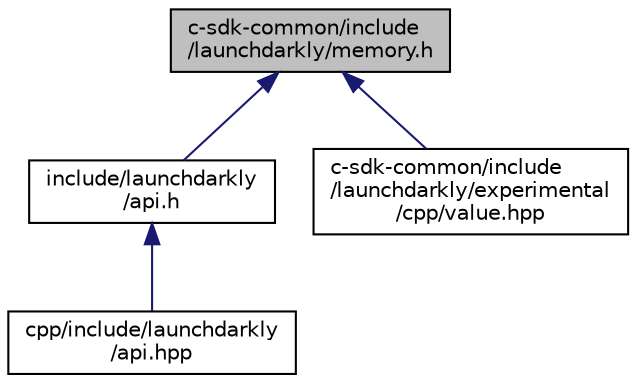 digraph "c-sdk-common/include/launchdarkly/memory.h"
{
 // LATEX_PDF_SIZE
  edge [fontname="Helvetica",fontsize="10",labelfontname="Helvetica",labelfontsize="10"];
  node [fontname="Helvetica",fontsize="10",shape=record];
  Node1 [label="c-sdk-common/include\l/launchdarkly/memory.h",height=0.2,width=0.4,color="black", fillcolor="grey75", style="filled", fontcolor="black",tooltip="Public API. Operations for managing memory."];
  Node1 -> Node2 [dir="back",color="midnightblue",fontsize="10",style="solid",fontname="Helvetica"];
  Node2 [label="include/launchdarkly\l/api.h",height=0.2,width=0.4,color="black", fillcolor="white", style="filled",URL="$api_8h.html",tooltip="Public API. Include this for every public operation."];
  Node2 -> Node3 [dir="back",color="midnightblue",fontsize="10",style="solid",fontname="Helvetica"];
  Node3 [label="cpp/include/launchdarkly\l/api.hpp",height=0.2,width=0.4,color="black", fillcolor="white", style="filled",URL="$api_8hpp.html",tooltip="Public C++ bindings for the LaunchDarkly Client Side C/C++ SDK."];
  Node1 -> Node4 [dir="back",color="midnightblue",fontsize="10",style="solid",fontname="Helvetica"];
  Node4 [label="c-sdk-common/include\l/launchdarkly/experimental\l/cpp/value.hpp",height=0.2,width=0.4,color="black", fillcolor="white", style="filled",URL="$value_8hpp_source.html",tooltip=" "];
}
